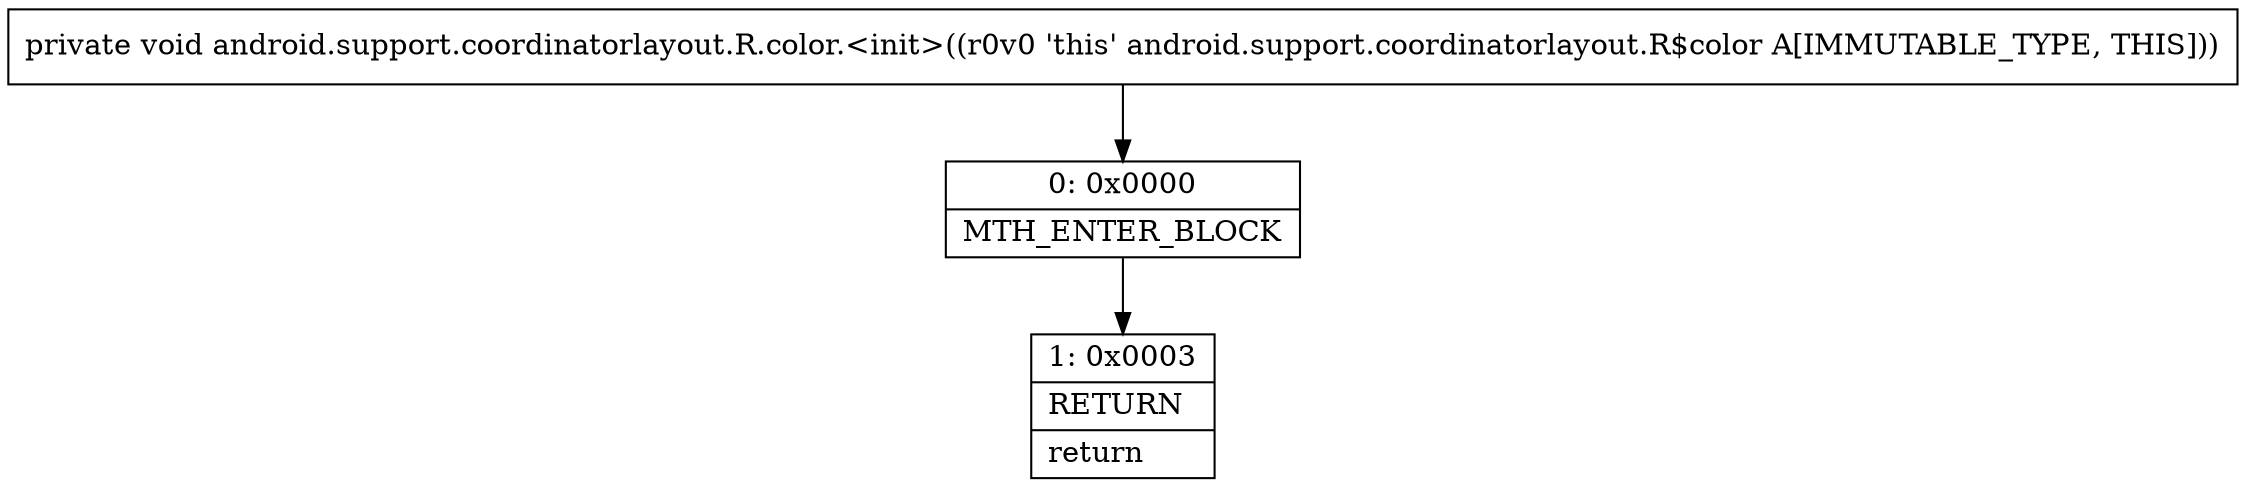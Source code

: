 digraph "CFG forandroid.support.coordinatorlayout.R.color.\<init\>()V" {
Node_0 [shape=record,label="{0\:\ 0x0000|MTH_ENTER_BLOCK\l}"];
Node_1 [shape=record,label="{1\:\ 0x0003|RETURN\l|return\l}"];
MethodNode[shape=record,label="{private void android.support.coordinatorlayout.R.color.\<init\>((r0v0 'this' android.support.coordinatorlayout.R$color A[IMMUTABLE_TYPE, THIS])) }"];
MethodNode -> Node_0;
Node_0 -> Node_1;
}

